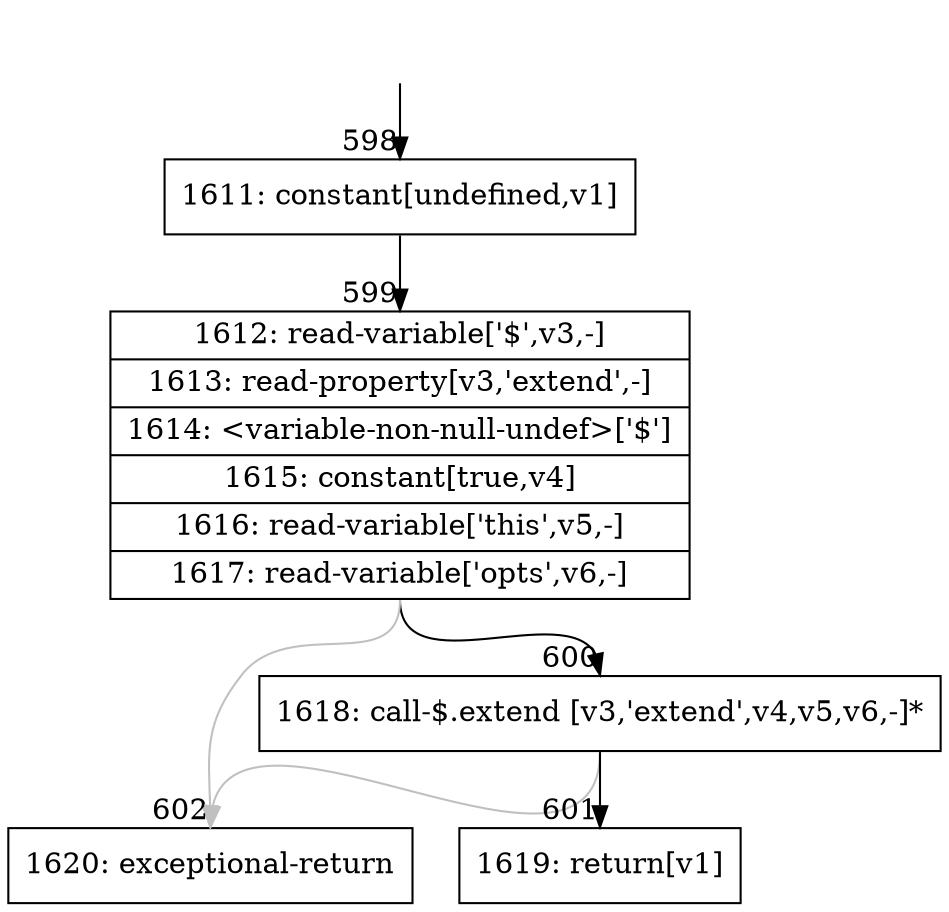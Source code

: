 digraph {
rankdir="TD"
BB_entry59[shape=none,label=""];
BB_entry59 -> BB598 [tailport=s, headport=n, headlabel="    598"]
BB598 [shape=record label="{1611: constant[undefined,v1]}" ] 
BB598 -> BB599 [tailport=s, headport=n, headlabel="      599"]
BB599 [shape=record label="{1612: read-variable['$',v3,-]|1613: read-property[v3,'extend',-]|1614: \<variable-non-null-undef\>['$']|1615: constant[true,v4]|1616: read-variable['this',v5,-]|1617: read-variable['opts',v6,-]}" ] 
BB599 -> BB600 [tailport=s, headport=n, headlabel="      600"]
BB599 -> BB602 [tailport=s, headport=n, color=gray, headlabel="      602"]
BB600 [shape=record label="{1618: call-$.extend [v3,'extend',v4,v5,v6,-]*}" ] 
BB600 -> BB601 [tailport=s, headport=n, headlabel="      601"]
BB600 -> BB602 [tailport=s, headport=n, color=gray]
BB601 [shape=record label="{1619: return[v1]}" ] 
BB602 [shape=record label="{1620: exceptional-return}" ] 
//#$~ 503
}
